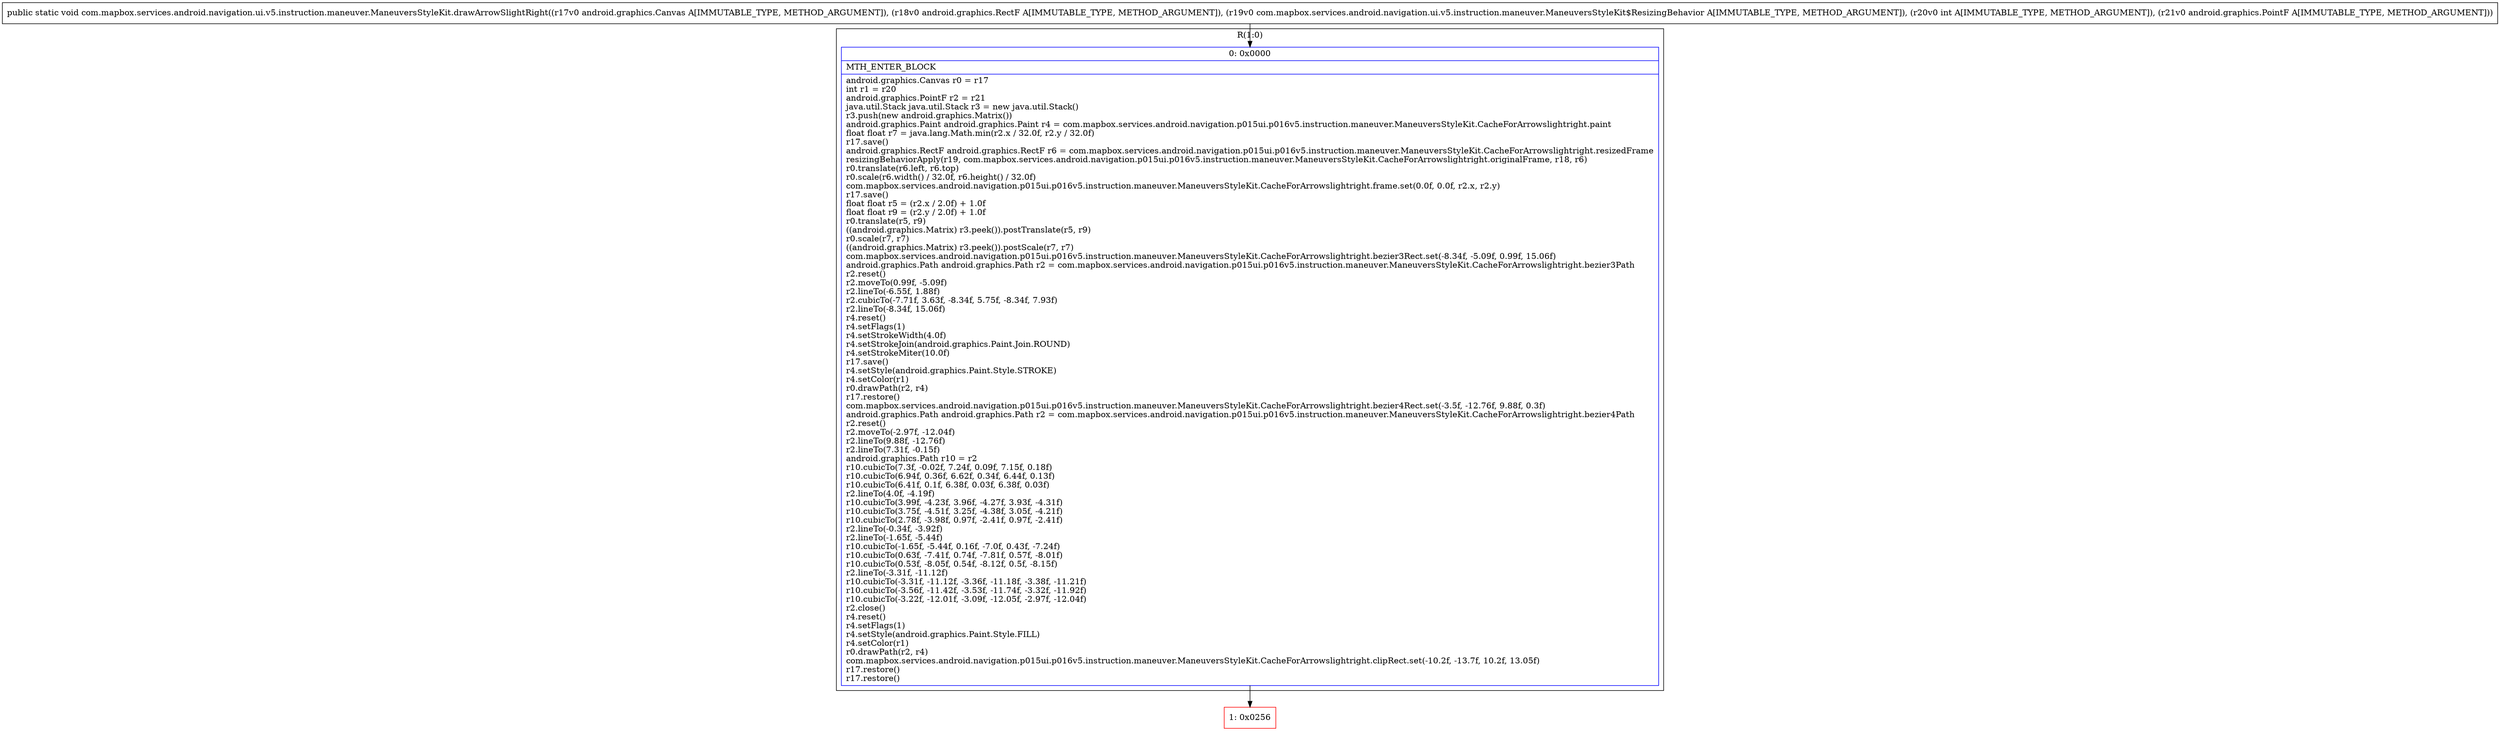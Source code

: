 digraph "CFG forcom.mapbox.services.android.navigation.ui.v5.instruction.maneuver.ManeuversStyleKit.drawArrowSlightRight(Landroid\/graphics\/Canvas;Landroid\/graphics\/RectF;Lcom\/mapbox\/services\/android\/navigation\/ui\/v5\/instruction\/maneuver\/ManeuversStyleKit$ResizingBehavior;ILandroid\/graphics\/PointF;)V" {
subgraph cluster_Region_1898348112 {
label = "R(1:0)";
node [shape=record,color=blue];
Node_0 [shape=record,label="{0\:\ 0x0000|MTH_ENTER_BLOCK\l|android.graphics.Canvas r0 = r17\lint r1 = r20\landroid.graphics.PointF r2 = r21\ljava.util.Stack java.util.Stack r3 = new java.util.Stack()\lr3.push(new android.graphics.Matrix())\landroid.graphics.Paint android.graphics.Paint r4 = com.mapbox.services.android.navigation.p015ui.p016v5.instruction.maneuver.ManeuversStyleKit.CacheForArrowslightright.paint\lfloat float r7 = java.lang.Math.min(r2.x \/ 32.0f, r2.y \/ 32.0f)\lr17.save()\landroid.graphics.RectF android.graphics.RectF r6 = com.mapbox.services.android.navigation.p015ui.p016v5.instruction.maneuver.ManeuversStyleKit.CacheForArrowslightright.resizedFrame\lresizingBehaviorApply(r19, com.mapbox.services.android.navigation.p015ui.p016v5.instruction.maneuver.ManeuversStyleKit.CacheForArrowslightright.originalFrame, r18, r6)\lr0.translate(r6.left, r6.top)\lr0.scale(r6.width() \/ 32.0f, r6.height() \/ 32.0f)\lcom.mapbox.services.android.navigation.p015ui.p016v5.instruction.maneuver.ManeuversStyleKit.CacheForArrowslightright.frame.set(0.0f, 0.0f, r2.x, r2.y)\lr17.save()\lfloat float r5 = (r2.x \/ 2.0f) + 1.0f\lfloat float r9 = (r2.y \/ 2.0f) + 1.0f\lr0.translate(r5, r9)\l((android.graphics.Matrix) r3.peek()).postTranslate(r5, r9)\lr0.scale(r7, r7)\l((android.graphics.Matrix) r3.peek()).postScale(r7, r7)\lcom.mapbox.services.android.navigation.p015ui.p016v5.instruction.maneuver.ManeuversStyleKit.CacheForArrowslightright.bezier3Rect.set(\-8.34f, \-5.09f, 0.99f, 15.06f)\landroid.graphics.Path android.graphics.Path r2 = com.mapbox.services.android.navigation.p015ui.p016v5.instruction.maneuver.ManeuversStyleKit.CacheForArrowslightright.bezier3Path\lr2.reset()\lr2.moveTo(0.99f, \-5.09f)\lr2.lineTo(\-6.55f, 1.88f)\lr2.cubicTo(\-7.71f, 3.63f, \-8.34f, 5.75f, \-8.34f, 7.93f)\lr2.lineTo(\-8.34f, 15.06f)\lr4.reset()\lr4.setFlags(1)\lr4.setStrokeWidth(4.0f)\lr4.setStrokeJoin(android.graphics.Paint.Join.ROUND)\lr4.setStrokeMiter(10.0f)\lr17.save()\lr4.setStyle(android.graphics.Paint.Style.STROKE)\lr4.setColor(r1)\lr0.drawPath(r2, r4)\lr17.restore()\lcom.mapbox.services.android.navigation.p015ui.p016v5.instruction.maneuver.ManeuversStyleKit.CacheForArrowslightright.bezier4Rect.set(\-3.5f, \-12.76f, 9.88f, 0.3f)\landroid.graphics.Path android.graphics.Path r2 = com.mapbox.services.android.navigation.p015ui.p016v5.instruction.maneuver.ManeuversStyleKit.CacheForArrowslightright.bezier4Path\lr2.reset()\lr2.moveTo(\-2.97f, \-12.04f)\lr2.lineTo(9.88f, \-12.76f)\lr2.lineTo(7.31f, \-0.15f)\landroid.graphics.Path r10 = r2\lr10.cubicTo(7.3f, \-0.02f, 7.24f, 0.09f, 7.15f, 0.18f)\lr10.cubicTo(6.94f, 0.36f, 6.62f, 0.34f, 6.44f, 0.13f)\lr10.cubicTo(6.41f, 0.1f, 6.38f, 0.03f, 6.38f, 0.03f)\lr2.lineTo(4.0f, \-4.19f)\lr10.cubicTo(3.99f, \-4.23f, 3.96f, \-4.27f, 3.93f, \-4.31f)\lr10.cubicTo(3.75f, \-4.51f, 3.25f, \-4.38f, 3.05f, \-4.21f)\lr10.cubicTo(2.78f, \-3.98f, 0.97f, \-2.41f, 0.97f, \-2.41f)\lr2.lineTo(\-0.34f, \-3.92f)\lr2.lineTo(\-1.65f, \-5.44f)\lr10.cubicTo(\-1.65f, \-5.44f, 0.16f, \-7.0f, 0.43f, \-7.24f)\lr10.cubicTo(0.63f, \-7.41f, 0.74f, \-7.81f, 0.57f, \-8.01f)\lr10.cubicTo(0.53f, \-8.05f, 0.54f, \-8.12f, 0.5f, \-8.15f)\lr2.lineTo(\-3.31f, \-11.12f)\lr10.cubicTo(\-3.31f, \-11.12f, \-3.36f, \-11.18f, \-3.38f, \-11.21f)\lr10.cubicTo(\-3.56f, \-11.42f, \-3.53f, \-11.74f, \-3.32f, \-11.92f)\lr10.cubicTo(\-3.22f, \-12.01f, \-3.09f, \-12.05f, \-2.97f, \-12.04f)\lr2.close()\lr4.reset()\lr4.setFlags(1)\lr4.setStyle(android.graphics.Paint.Style.FILL)\lr4.setColor(r1)\lr0.drawPath(r2, r4)\lcom.mapbox.services.android.navigation.p015ui.p016v5.instruction.maneuver.ManeuversStyleKit.CacheForArrowslightright.clipRect.set(\-10.2f, \-13.7f, 10.2f, 13.05f)\lr17.restore()\lr17.restore()\l}"];
}
Node_1 [shape=record,color=red,label="{1\:\ 0x0256}"];
MethodNode[shape=record,label="{public static void com.mapbox.services.android.navigation.ui.v5.instruction.maneuver.ManeuversStyleKit.drawArrowSlightRight((r17v0 android.graphics.Canvas A[IMMUTABLE_TYPE, METHOD_ARGUMENT]), (r18v0 android.graphics.RectF A[IMMUTABLE_TYPE, METHOD_ARGUMENT]), (r19v0 com.mapbox.services.android.navigation.ui.v5.instruction.maneuver.ManeuversStyleKit$ResizingBehavior A[IMMUTABLE_TYPE, METHOD_ARGUMENT]), (r20v0 int A[IMMUTABLE_TYPE, METHOD_ARGUMENT]), (r21v0 android.graphics.PointF A[IMMUTABLE_TYPE, METHOD_ARGUMENT])) }"];
MethodNode -> Node_0;
Node_0 -> Node_1;
}

